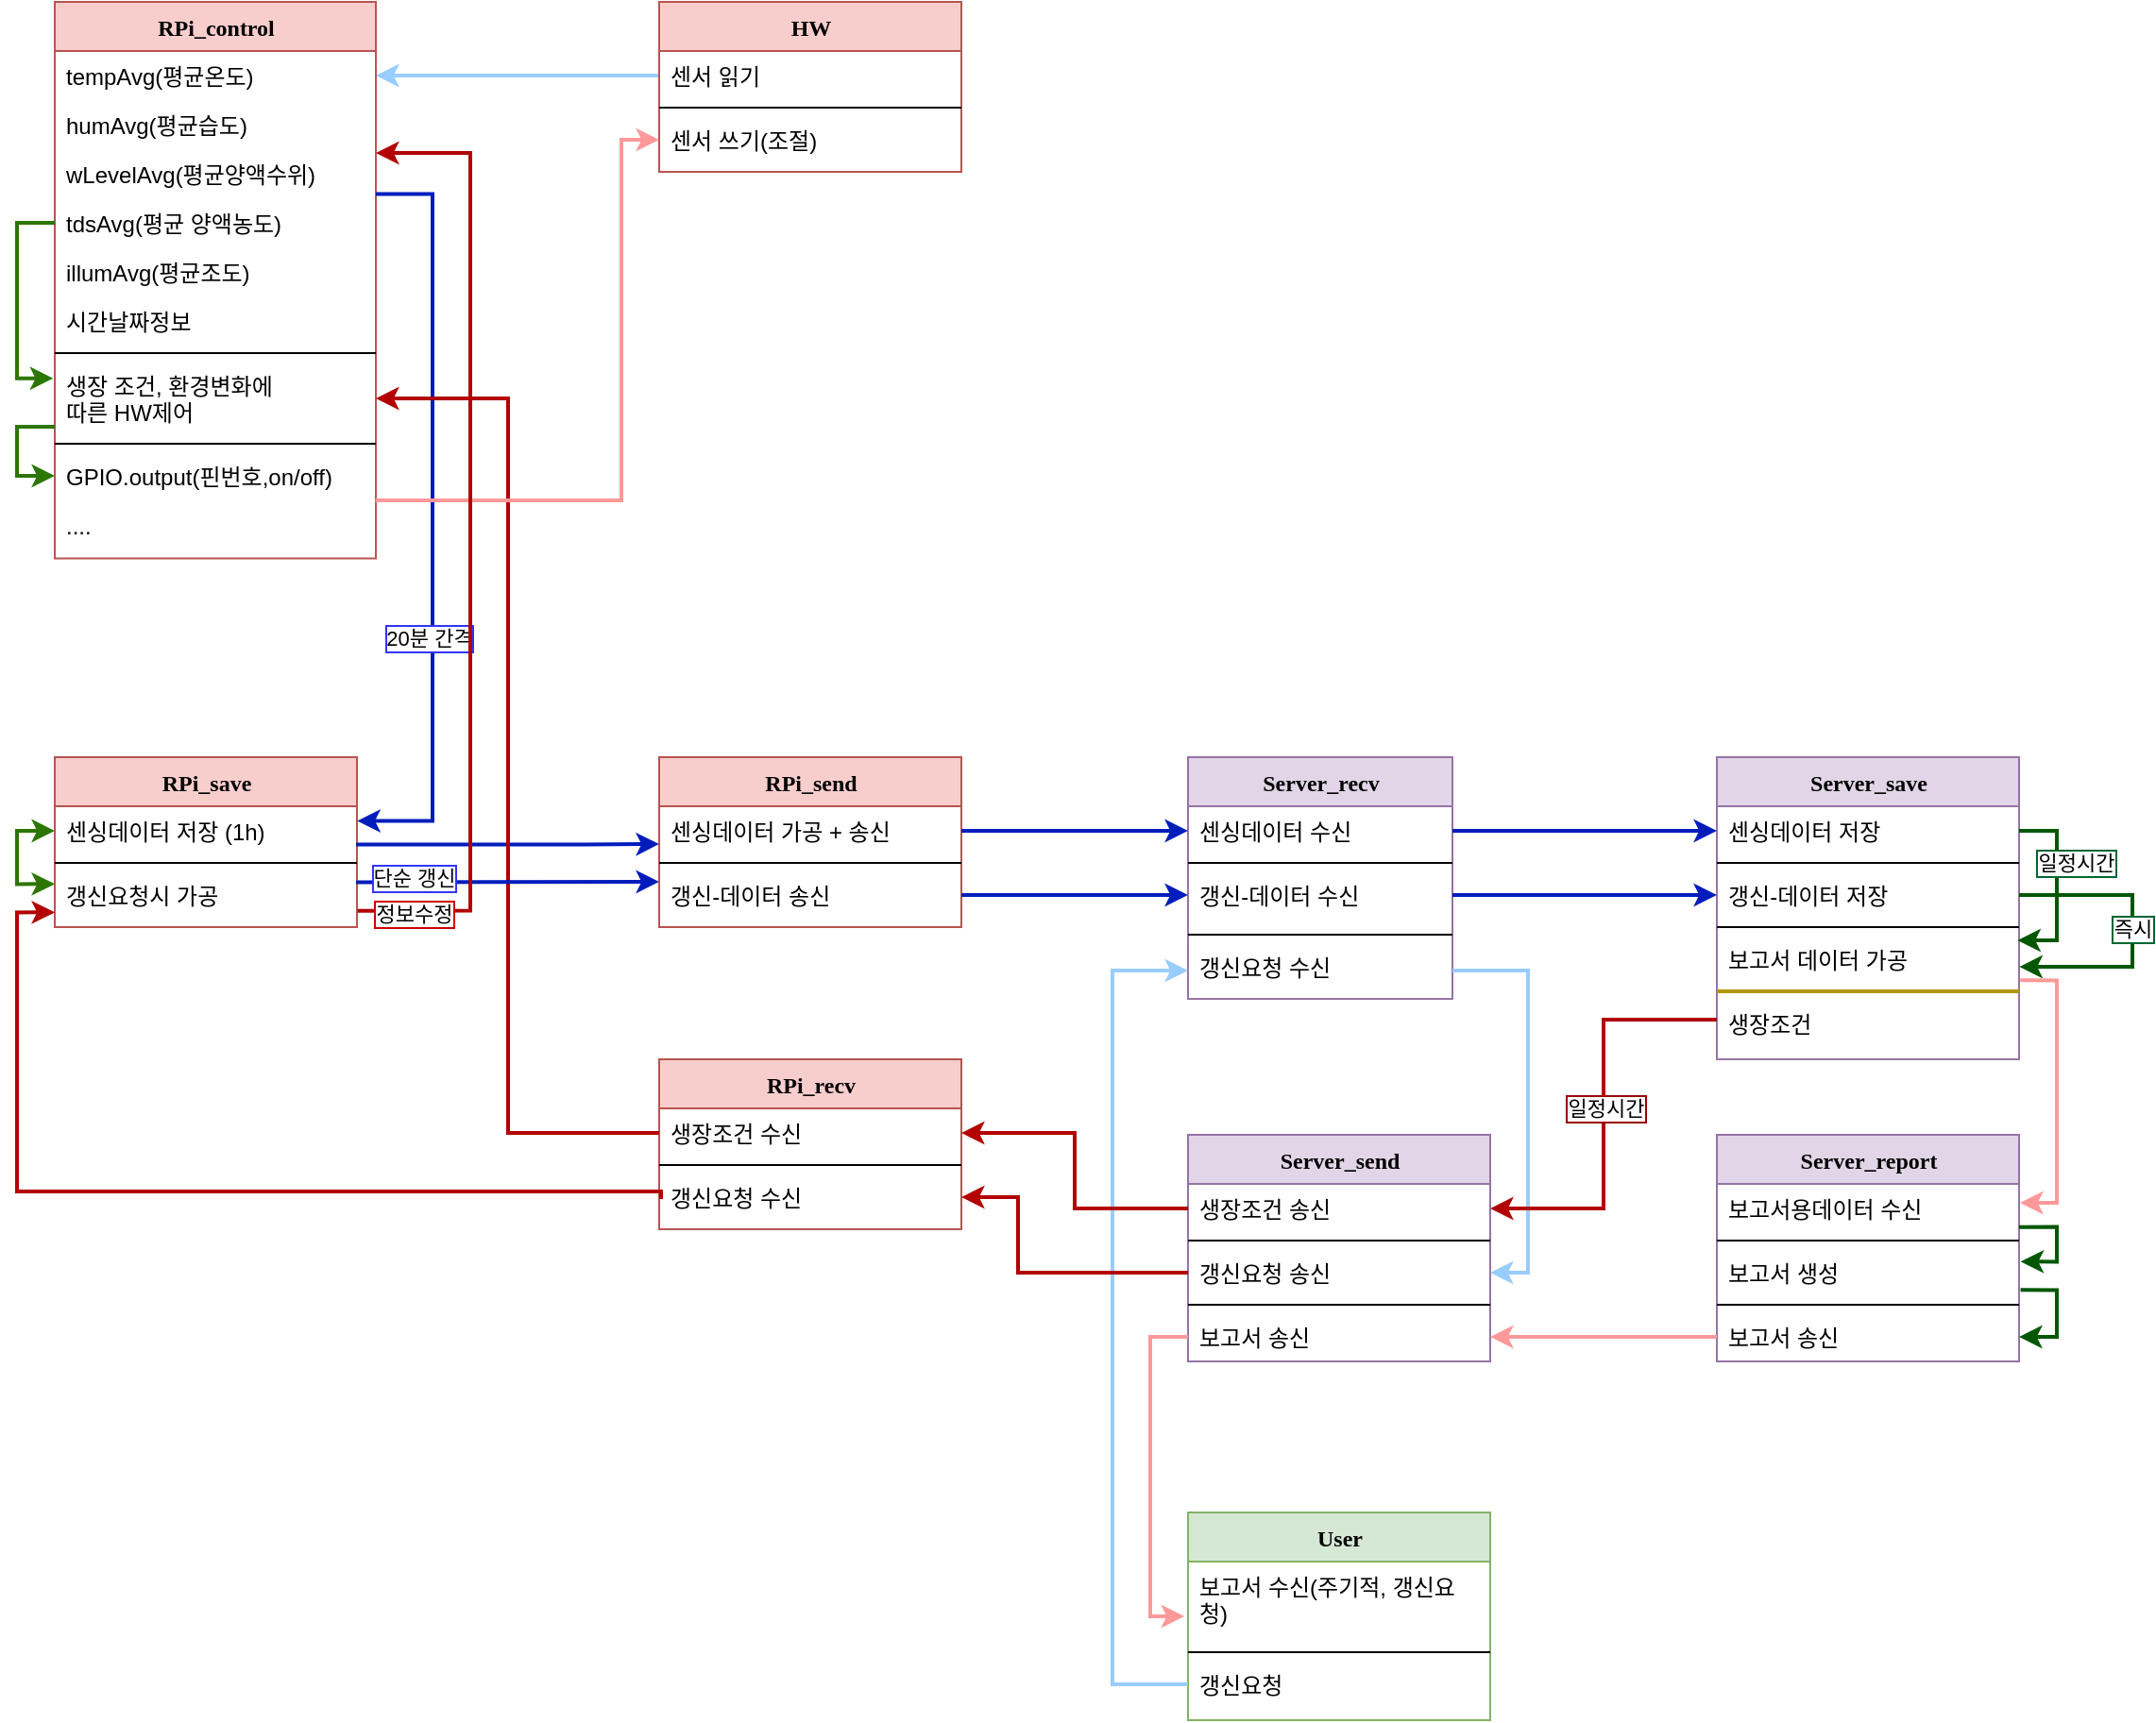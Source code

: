 <mxfile version="14.7.6" type="device"><diagram name="Page-1" id="9f46799a-70d6-7492-0946-bef42562c5a5"><mxGraphModel dx="1936" dy="2106" grid="1" gridSize="10" guides="1" tooltips="1" connect="1" arrows="1" fold="1" page="1" pageScale="1" pageWidth="1100" pageHeight="850" background="none" math="0" shadow="0"><root><mxCell id="0"/><mxCell id="1" parent="0"/><mxCell id="QKsdOYzpCwmb5lnAnML6-34" style="edgeStyle=orthogonalEdgeStyle;rounded=0;orthogonalLoop=1;jettySize=auto;html=1;entryX=1;entryY=0.5;entryDx=0;entryDy=0;startArrow=none;startFill=0;strokeWidth=2;fillColor=#1ba1e2;strokeColor=#99CCFF;" parent="1" source="QKsdOYzpCwmb5lnAnML6-31" target="78961159f06e98e8-31" edge="1"><mxGeometry relative="1" as="geometry"/></mxCell><mxCell id="78961159f06e98e8-30" value="RPi_control" style="swimlane;html=1;fontStyle=1;align=center;verticalAlign=top;childLayout=stackLayout;horizontal=1;startSize=26;horizontalStack=0;resizeParent=1;resizeLast=0;collapsible=1;marginBottom=0;swimlaneFillColor=#ffffff;rounded=0;shadow=0;comic=0;labelBackgroundColor=none;strokeWidth=1;fillColor=#f8cecc;fontFamily=Verdana;fontSize=12;strokeColor=#b85450;" parent="1" vertex="1"><mxGeometry x="40" y="-80" width="170" height="294.75" as="geometry"/></mxCell><mxCell id="78961159f06e98e8-31" value="tempAvg(평균온도)" style="text;html=1;strokeColor=none;fillColor=none;align=left;verticalAlign=top;spacingLeft=4;spacingRight=4;whiteSpace=wrap;overflow=hidden;rotatable=0;points=[[0,0.5],[1,0.5]];portConstraint=eastwest;" parent="78961159f06e98e8-30" vertex="1"><mxGeometry y="26" width="170" height="26" as="geometry"/></mxCell><mxCell id="78961159f06e98e8-32" value="humAvg(평균습도)" style="text;html=1;strokeColor=none;fillColor=none;align=left;verticalAlign=top;spacingLeft=4;spacingRight=4;whiteSpace=wrap;overflow=hidden;rotatable=0;points=[[0,0.5],[1,0.5]];portConstraint=eastwest;" parent="78961159f06e98e8-30" vertex="1"><mxGeometry y="52" width="170" height="26" as="geometry"/></mxCell><mxCell id="78961159f06e98e8-33" value="wLevelAvg(평균양액수위)" style="text;html=1;strokeColor=none;fillColor=none;align=left;verticalAlign=top;spacingLeft=4;spacingRight=4;whiteSpace=wrap;overflow=hidden;rotatable=0;points=[[0,0.5],[1,0.5]];portConstraint=eastwest;" parent="78961159f06e98e8-30" vertex="1"><mxGeometry y="78" width="170" height="26" as="geometry"/></mxCell><mxCell id="QKsdOYzpCwmb5lnAnML6-8" style="edgeStyle=orthogonalEdgeStyle;rounded=0;orthogonalLoop=1;jettySize=auto;html=1;exitX=0;exitY=0.5;exitDx=0;exitDy=0;entryX=-0.005;entryY=0.235;entryDx=0;entryDy=0;entryPerimeter=0;fillColor=#60a917;strokeColor=#2D7600;strokeWidth=2;" parent="78961159f06e98e8-30" source="78961159f06e98e8-34" target="78961159f06e98e8-39" edge="1"><mxGeometry relative="1" as="geometry"/></mxCell><mxCell id="78961159f06e98e8-34" value="tdsAvg(평균 양액농도)" style="text;html=1;strokeColor=none;fillColor=none;align=left;verticalAlign=top;spacingLeft=4;spacingRight=4;whiteSpace=wrap;overflow=hidden;rotatable=0;points=[[0,0.5],[1,0.5]];portConstraint=eastwest;" parent="78961159f06e98e8-30" vertex="1"><mxGeometry y="104" width="170" height="26" as="geometry"/></mxCell><mxCell id="78961159f06e98e8-36" value="illumAvg(평균조도)" style="text;html=1;strokeColor=none;fillColor=none;align=left;verticalAlign=top;spacingLeft=4;spacingRight=4;whiteSpace=wrap;overflow=hidden;rotatable=0;points=[[0,0.5],[1,0.5]];portConstraint=eastwest;" parent="78961159f06e98e8-30" vertex="1"><mxGeometry y="130" width="170" height="26" as="geometry"/></mxCell><mxCell id="78961159f06e98e8-37" value="시간날짜정보" style="text;html=1;strokeColor=none;fillColor=none;align=left;verticalAlign=top;spacingLeft=4;spacingRight=4;whiteSpace=wrap;overflow=hidden;rotatable=0;points=[[0,0.5],[1,0.5]];portConstraint=eastwest;" parent="78961159f06e98e8-30" vertex="1"><mxGeometry y="156" width="170" height="26" as="geometry"/></mxCell><mxCell id="78961159f06e98e8-38" value="" style="line;html=1;strokeWidth=1;fillColor=none;align=left;verticalAlign=middle;spacingTop=-1;spacingLeft=3;spacingRight=3;rotatable=0;labelPosition=right;points=[];portConstraint=eastwest;" parent="78961159f06e98e8-30" vertex="1"><mxGeometry y="182" width="170" height="8" as="geometry"/></mxCell><mxCell id="QKsdOYzpCwmb5lnAnML6-9" style="edgeStyle=orthogonalEdgeStyle;rounded=0;orthogonalLoop=1;jettySize=auto;html=1;entryX=0;entryY=0.5;entryDx=0;entryDy=0;fillColor=#60a917;strokeColor=#2D7600;strokeWidth=2;" parent="78961159f06e98e8-30" source="78961159f06e98e8-39" target="78961159f06e98e8-40" edge="1"><mxGeometry relative="1" as="geometry"><Array as="points"><mxPoint x="-20" y="225"/><mxPoint x="-20" y="251"/></Array></mxGeometry></mxCell><mxCell id="78961159f06e98e8-39" value="생장 조건, 환경변화에&lt;br&gt;따른 HW제어" style="text;html=1;strokeColor=none;fillColor=none;align=left;verticalAlign=top;spacingLeft=4;spacingRight=4;whiteSpace=wrap;overflow=hidden;rotatable=0;points=[[0,0.5],[1,0.5]];portConstraint=eastwest;" parent="78961159f06e98e8-30" vertex="1"><mxGeometry y="190" width="170" height="40" as="geometry"/></mxCell><mxCell id="v6dJetvcLmUMPWw6Mju_-35" value="" style="line;html=1;strokeWidth=1;fillColor=none;align=left;verticalAlign=middle;spacingTop=-1;spacingLeft=3;spacingRight=3;rotatable=0;labelPosition=right;points=[];portConstraint=eastwest;" parent="78961159f06e98e8-30" vertex="1"><mxGeometry y="230" width="170" height="8" as="geometry"/></mxCell><mxCell id="78961159f06e98e8-40" value="GPIO.output(핀번호,on/off)" style="text;html=1;strokeColor=none;fillColor=none;align=left;verticalAlign=top;spacingLeft=4;spacingRight=4;whiteSpace=wrap;overflow=hidden;rotatable=0;points=[[0,0.5],[1,0.5]];portConstraint=eastwest;" parent="78961159f06e98e8-30" vertex="1"><mxGeometry y="238" width="170" height="26" as="geometry"/></mxCell><mxCell id="v6dJetvcLmUMPWw6Mju_-39" value="...." style="text;html=1;strokeColor=none;fillColor=none;align=left;verticalAlign=top;spacingLeft=4;spacingRight=4;whiteSpace=wrap;overflow=hidden;rotatable=0;points=[[0,0.5],[1,0.5]];portConstraint=eastwest;" parent="78961159f06e98e8-30" vertex="1"><mxGeometry y="264" width="170" height="26" as="geometry"/></mxCell><mxCell id="78961159f06e98e8-56" value="RPi_send" style="swimlane;html=1;fontStyle=1;align=center;verticalAlign=top;childLayout=stackLayout;horizontal=1;startSize=26;horizontalStack=0;resizeParent=1;resizeLast=0;collapsible=1;marginBottom=0;swimlaneFillColor=#ffffff;rounded=0;shadow=0;comic=0;labelBackgroundColor=none;strokeWidth=1;fillColor=#f8cecc;fontFamily=Verdana;fontSize=12;strokeColor=#b85450;" parent="1" vertex="1"><mxGeometry x="360" y="320" width="160" height="90" as="geometry"/></mxCell><mxCell id="78961159f06e98e8-57" value="센싱데이터 가공 + 송신" style="text;html=1;strokeColor=none;fillColor=none;align=left;verticalAlign=top;spacingLeft=4;spacingRight=4;whiteSpace=wrap;overflow=hidden;rotatable=0;points=[[0,0.5],[1,0.5]];portConstraint=eastwest;" parent="78961159f06e98e8-56" vertex="1"><mxGeometry y="26" width="160" height="26" as="geometry"/></mxCell><mxCell id="78961159f06e98e8-64" value="" style="line;html=1;strokeWidth=1;fillColor=none;align=left;verticalAlign=middle;spacingTop=-1;spacingLeft=3;spacingRight=3;rotatable=0;labelPosition=right;points=[];portConstraint=eastwest;" parent="78961159f06e98e8-56" vertex="1"><mxGeometry y="52" width="160" height="8" as="geometry"/></mxCell><mxCell id="78961159f06e98e8-65" value="갱신-데이터 송신" style="text;html=1;strokeColor=none;fillColor=none;align=left;verticalAlign=top;spacingLeft=4;spacingRight=4;whiteSpace=wrap;overflow=hidden;rotatable=0;points=[[0,0.5],[1,0.5]];portConstraint=eastwest;" parent="78961159f06e98e8-56" vertex="1"><mxGeometry y="60" width="160" height="26" as="geometry"/></mxCell><mxCell id="78961159f06e98e8-69" value="RPi_recv" style="swimlane;html=1;fontStyle=1;align=center;verticalAlign=top;childLayout=stackLayout;horizontal=1;startSize=26;horizontalStack=0;resizeParent=1;resizeLast=0;collapsible=1;marginBottom=0;swimlaneFillColor=#ffffff;rounded=0;shadow=0;comic=0;labelBackgroundColor=none;strokeWidth=1;fillColor=#f8cecc;fontFamily=Verdana;fontSize=12;strokeColor=#b85450;" parent="1" vertex="1"><mxGeometry x="360" y="480" width="160" height="90" as="geometry"/></mxCell><mxCell id="78961159f06e98e8-70" value="생장조건 수신" style="text;html=1;strokeColor=none;fillColor=none;align=left;verticalAlign=top;spacingLeft=4;spacingRight=4;whiteSpace=wrap;overflow=hidden;rotatable=0;points=[[0,0.5],[1,0.5]];portConstraint=eastwest;" parent="78961159f06e98e8-69" vertex="1"><mxGeometry y="26" width="160" height="26" as="geometry"/></mxCell><mxCell id="78961159f06e98e8-77" value="" style="line;html=1;strokeWidth=1;fillColor=none;align=left;verticalAlign=middle;spacingTop=-1;spacingLeft=3;spacingRight=3;rotatable=0;labelPosition=right;points=[];portConstraint=eastwest;" parent="78961159f06e98e8-69" vertex="1"><mxGeometry y="52" width="160" height="8" as="geometry"/></mxCell><mxCell id="78961159f06e98e8-78" value="갱신요청 수신" style="text;html=1;strokeColor=none;fillColor=none;align=left;verticalAlign=top;spacingLeft=4;spacingRight=4;whiteSpace=wrap;overflow=hidden;rotatable=0;points=[[0,0.5],[1,0.5]];portConstraint=eastwest;" parent="78961159f06e98e8-69" vertex="1"><mxGeometry y="60" width="160" height="26" as="geometry"/></mxCell><mxCell id="78961159f06e98e8-82" value="RPi_save" style="swimlane;html=1;fontStyle=1;align=center;verticalAlign=top;childLayout=stackLayout;horizontal=1;startSize=26;horizontalStack=0;resizeParent=1;resizeLast=0;collapsible=1;marginBottom=0;swimlaneFillColor=#ffffff;rounded=0;shadow=0;comic=0;labelBackgroundColor=none;strokeWidth=1;fillColor=#f8cecc;fontFamily=Verdana;fontSize=12;strokeColor=#b85450;" parent="1" vertex="1"><mxGeometry x="40" y="320" width="160" height="90" as="geometry"/></mxCell><mxCell id="78961159f06e98e8-83" value="센싱데이터 저장 (1h)" style="text;html=1;strokeColor=none;fillColor=none;align=left;verticalAlign=top;spacingLeft=4;spacingRight=4;whiteSpace=wrap;overflow=hidden;rotatable=0;points=[[0,0.5],[1,0.5]];portConstraint=eastwest;" parent="78961159f06e98e8-82" vertex="1"><mxGeometry y="26" width="160" height="26" as="geometry"/></mxCell><mxCell id="78961159f06e98e8-90" value="" style="line;html=1;strokeWidth=1;fillColor=none;align=left;verticalAlign=middle;spacingTop=-1;spacingLeft=3;spacingRight=3;rotatable=0;labelPosition=right;points=[];portConstraint=eastwest;" parent="78961159f06e98e8-82" vertex="1"><mxGeometry y="52" width="160" height="8" as="geometry"/></mxCell><mxCell id="QKsdOYzpCwmb5lnAnML6-10" style="edgeStyle=orthogonalEdgeStyle;rounded=0;orthogonalLoop=1;jettySize=auto;html=1;entryX=0;entryY=0.5;entryDx=0;entryDy=0;strokeWidth=2;startArrow=classic;startFill=1;fillColor=#60a917;strokeColor=#2D7600;exitX=0;exitY=0.276;exitDx=0;exitDy=0;exitPerimeter=0;" parent="78961159f06e98e8-82" source="78961159f06e98e8-91" target="78961159f06e98e8-83" edge="1"><mxGeometry relative="1" as="geometry"><Array as="points"><mxPoint x="-20" y="67"/><mxPoint x="-20" y="39"/></Array></mxGeometry></mxCell><mxCell id="78961159f06e98e8-91" value="갱신요청시 가공" style="text;html=1;strokeColor=none;fillColor=none;align=left;verticalAlign=top;spacingLeft=4;spacingRight=4;whiteSpace=wrap;overflow=hidden;rotatable=0;points=[[0,0.5],[1,0.5]];portConstraint=eastwest;" parent="78961159f06e98e8-82" vertex="1"><mxGeometry y="60" width="160" height="26" as="geometry"/></mxCell><mxCell id="78961159f06e98e8-95" value="Server_send" style="swimlane;html=1;fontStyle=1;align=center;verticalAlign=top;childLayout=stackLayout;horizontal=1;startSize=26;horizontalStack=0;resizeParent=1;resizeLast=0;collapsible=1;marginBottom=0;swimlaneFillColor=#ffffff;rounded=0;shadow=0;comic=0;labelBackgroundColor=none;strokeWidth=1;fillColor=#e1d5e7;fontFamily=Verdana;fontSize=12;strokeColor=#9673a6;" parent="1" vertex="1"><mxGeometry x="640" y="520" width="160" height="120" as="geometry"/></mxCell><mxCell id="78961159f06e98e8-96" value="생장조건 송신" style="text;html=1;strokeColor=none;fillColor=none;align=left;verticalAlign=top;spacingLeft=4;spacingRight=4;whiteSpace=wrap;overflow=hidden;rotatable=0;points=[[0,0.5],[1,0.5]];portConstraint=eastwest;" parent="78961159f06e98e8-95" vertex="1"><mxGeometry y="26" width="160" height="26" as="geometry"/></mxCell><mxCell id="78961159f06e98e8-103" value="" style="line;html=1;strokeWidth=1;fillColor=none;align=left;verticalAlign=middle;spacingTop=-1;spacingLeft=3;spacingRight=3;rotatable=0;labelPosition=right;points=[];portConstraint=eastwest;" parent="78961159f06e98e8-95" vertex="1"><mxGeometry y="52" width="160" height="8" as="geometry"/></mxCell><mxCell id="78961159f06e98e8-97" value="갱신요청 송신" style="text;html=1;strokeColor=none;fillColor=none;align=left;verticalAlign=top;spacingLeft=4;spacingRight=4;whiteSpace=wrap;overflow=hidden;rotatable=0;points=[[0,0.5],[1,0.5]];portConstraint=eastwest;" parent="78961159f06e98e8-95" vertex="1"><mxGeometry y="60" width="160" height="26" as="geometry"/></mxCell><mxCell id="v6dJetvcLmUMPWw6Mju_-44" value="" style="line;html=1;strokeWidth=1;fillColor=none;align=left;verticalAlign=middle;spacingTop=-1;spacingLeft=3;spacingRight=3;rotatable=0;labelPosition=right;points=[];portConstraint=eastwest;" parent="78961159f06e98e8-95" vertex="1"><mxGeometry y="86" width="160" height="8" as="geometry"/></mxCell><mxCell id="78961159f06e98e8-98" value="보고서 송신" style="text;html=1;strokeColor=none;fillColor=none;align=left;verticalAlign=top;spacingLeft=4;spacingRight=4;whiteSpace=wrap;overflow=hidden;rotatable=0;points=[[0,0.5],[1,0.5]];portConstraint=eastwest;" parent="78961159f06e98e8-95" vertex="1"><mxGeometry y="94" width="160" height="26" as="geometry"/></mxCell><mxCell id="78961159f06e98e8-108" value="Server_recv" style="swimlane;html=1;fontStyle=1;align=center;verticalAlign=top;childLayout=stackLayout;horizontal=1;startSize=26;horizontalStack=0;resizeParent=1;resizeLast=0;collapsible=1;marginBottom=0;swimlaneFillColor=#ffffff;rounded=0;shadow=0;comic=0;labelBackgroundColor=none;strokeWidth=1;fillColor=#e1d5e7;fontFamily=Verdana;fontSize=12;strokeColor=#9673a6;" parent="1" vertex="1"><mxGeometry x="640" y="320" width="140" height="128" as="geometry"/></mxCell><mxCell id="78961159f06e98e8-109" value="센싱데이터 수신" style="text;html=1;strokeColor=none;fillColor=none;align=left;verticalAlign=top;spacingLeft=4;spacingRight=4;whiteSpace=wrap;overflow=hidden;rotatable=0;points=[[0,0.5],[1,0.5]];portConstraint=eastwest;" parent="78961159f06e98e8-108" vertex="1"><mxGeometry y="26" width="140" height="26" as="geometry"/></mxCell><mxCell id="78961159f06e98e8-116" value="" style="line;html=1;strokeWidth=1;fillColor=none;align=left;verticalAlign=middle;spacingTop=-1;spacingLeft=3;spacingRight=3;rotatable=0;labelPosition=right;points=[];portConstraint=eastwest;" parent="78961159f06e98e8-108" vertex="1"><mxGeometry y="52" width="140" height="8" as="geometry"/></mxCell><mxCell id="78961159f06e98e8-110" value="갱신-데이터 수신" style="text;html=1;strokeColor=none;fillColor=none;align=left;verticalAlign=top;spacingLeft=4;spacingRight=4;whiteSpace=wrap;overflow=hidden;rotatable=0;points=[[0,0.5],[1,0.5]];portConstraint=eastwest;" parent="78961159f06e98e8-108" vertex="1"><mxGeometry y="60" width="140" height="30" as="geometry"/></mxCell><mxCell id="QKsdOYzpCwmb5lnAnML6-15" value="" style="line;html=1;strokeWidth=1;fillColor=none;align=left;verticalAlign=middle;spacingTop=-1;spacingLeft=3;spacingRight=3;rotatable=0;labelPosition=right;points=[];portConstraint=eastwest;" parent="78961159f06e98e8-108" vertex="1"><mxGeometry y="90" width="140" height="8" as="geometry"/></mxCell><mxCell id="QKsdOYzpCwmb5lnAnML6-14" value="갱신요청 수신" style="text;html=1;strokeColor=none;fillColor=none;align=left;verticalAlign=top;spacingLeft=4;spacingRight=4;whiteSpace=wrap;overflow=hidden;rotatable=0;points=[[0,0.5],[1,0.5]];portConstraint=eastwest;" parent="78961159f06e98e8-108" vertex="1"><mxGeometry y="98" width="140" height="30" as="geometry"/></mxCell><mxCell id="v6dJetvcLmUMPWw6Mju_-1" value="Server_save" style="swimlane;html=1;fontStyle=1;align=center;verticalAlign=top;childLayout=stackLayout;horizontal=1;startSize=26;horizontalStack=0;resizeParent=1;resizeLast=0;collapsible=1;marginBottom=0;swimlaneFillColor=#ffffff;rounded=0;shadow=0;comic=0;labelBackgroundColor=none;strokeWidth=1;fillColor=#e1d5e7;fontFamily=Verdana;fontSize=12;strokeColor=#9673a6;" parent="1" vertex="1"><mxGeometry x="920" y="320" width="160" height="160" as="geometry"/></mxCell><mxCell id="v6dJetvcLmUMPWw6Mju_-2" value="센싱데이터 저장" style="text;html=1;strokeColor=none;fillColor=none;align=left;verticalAlign=top;spacingLeft=4;spacingRight=4;whiteSpace=wrap;overflow=hidden;rotatable=0;points=[[0,0.5],[1,0.5]];portConstraint=eastwest;" parent="v6dJetvcLmUMPWw6Mju_-1" vertex="1"><mxGeometry y="26" width="160" height="26" as="geometry"/></mxCell><mxCell id="v6dJetvcLmUMPWw6Mju_-4" value="" style="line;html=1;strokeWidth=1;fillColor=none;align=left;verticalAlign=middle;spacingTop=-1;spacingLeft=3;spacingRight=3;rotatable=0;labelPosition=right;points=[];portConstraint=eastwest;" parent="v6dJetvcLmUMPWw6Mju_-1" vertex="1"><mxGeometry y="52" width="160" height="8" as="geometry"/></mxCell><mxCell id="QKsdOYzpCwmb5lnAnML6-28" style="edgeStyle=orthogonalEdgeStyle;rounded=0;orthogonalLoop=1;jettySize=auto;html=1;entryX=1.001;entryY=0.646;entryDx=0;entryDy=0;startArrow=none;startFill=0;strokeWidth=2;exitX=1;exitY=0.5;exitDx=0;exitDy=0;fillColor=#008a00;strokeColor=#005700;entryPerimeter=0;" parent="v6dJetvcLmUMPWw6Mju_-1" source="v6dJetvcLmUMPWw6Mju_-5" target="v6dJetvcLmUMPWw6Mju_-6" edge="1"><mxGeometry relative="1" as="geometry"><Array as="points"><mxPoint x="220" y="73"/><mxPoint x="220" y="111"/><mxPoint x="160" y="111"/></Array></mxGeometry></mxCell><mxCell id="QKsdOYzpCwmb5lnAnML6-29" value="즉시" style="edgeLabel;html=1;align=center;verticalAlign=middle;resizable=0;points=[];labelBorderColor=#006633;" parent="QKsdOYzpCwmb5lnAnML6-28" vertex="1" connectable="0"><mxGeometry x="-0.085" relative="1" as="geometry"><mxPoint y="5" as="offset"/></mxGeometry></mxCell><mxCell id="v6dJetvcLmUMPWw6Mju_-5" value="갱신-데이터 저장" style="text;html=1;strokeColor=none;fillColor=none;align=left;verticalAlign=top;spacingLeft=4;spacingRight=4;whiteSpace=wrap;overflow=hidden;rotatable=0;points=[[0,0.5],[1,0.5]];portConstraint=eastwest;" parent="v6dJetvcLmUMPWw6Mju_-1" vertex="1"><mxGeometry y="60" width="160" height="26" as="geometry"/></mxCell><mxCell id="QKsdOYzpCwmb5lnAnML6-26" value="" style="line;html=1;strokeWidth=1;fillColor=none;align=left;verticalAlign=middle;spacingTop=-1;spacingLeft=3;spacingRight=3;rotatable=0;labelPosition=right;points=[];portConstraint=eastwest;" parent="v6dJetvcLmUMPWw6Mju_-1" vertex="1"><mxGeometry y="86" width="160" height="8" as="geometry"/></mxCell><mxCell id="v6dJetvcLmUMPWw6Mju_-6" value="보고서 데이터 가공" style="text;html=1;strokeColor=none;fillColor=none;align=left;verticalAlign=top;spacingLeft=4;spacingRight=4;whiteSpace=wrap;overflow=hidden;rotatable=0;points=[[0,0.5],[1,0.5]];portConstraint=eastwest;" parent="v6dJetvcLmUMPWw6Mju_-1" vertex="1"><mxGeometry y="94" width="160" height="26" as="geometry"/></mxCell><mxCell id="v6dJetvcLmUMPWw6Mju_-59" style="edgeStyle=orthogonalEdgeStyle;rounded=0;orthogonalLoop=1;jettySize=auto;html=1;exitX=1;exitY=0.5;exitDx=0;exitDy=0;strokeWidth=2;fillColor=#008a00;strokeColor=#005700;entryX=0.995;entryY=0.106;entryDx=0;entryDy=0;entryPerimeter=0;" parent="v6dJetvcLmUMPWw6Mju_-1" source="v6dJetvcLmUMPWw6Mju_-2" target="v6dJetvcLmUMPWw6Mju_-6" edge="1"><mxGeometry relative="1" as="geometry"><mxPoint x="160" y="81.0" as="targetPoint"/><Array as="points"><mxPoint x="180" y="39"/><mxPoint x="180" y="97"/><mxPoint x="159" y="97"/></Array></mxGeometry></mxCell><mxCell id="QKsdOYzpCwmb5lnAnML6-27" value="일정시간" style="edgeLabel;html=1;align=center;verticalAlign=middle;resizable=0;points=[];labelBorderColor=#006633;" parent="v6dJetvcLmUMPWw6Mju_-59" vertex="1" connectable="0"><mxGeometry x="-0.218" y="2" relative="1" as="geometry"><mxPoint x="8" y="-2" as="offset"/></mxGeometry></mxCell><mxCell id="QKsdOYzpCwmb5lnAnML6-5" value="" style="line;html=1;strokeWidth=2;align=left;verticalAlign=middle;spacingTop=-1;spacingLeft=3;spacingRight=3;rotatable=0;labelPosition=right;points=[];portConstraint=eastwest;fillColor=#e3c800;strokeColor=#B09500;fontColor=#000000;" parent="v6dJetvcLmUMPWw6Mju_-1" vertex="1"><mxGeometry y="120" width="160" height="8" as="geometry"/></mxCell><mxCell id="QKsdOYzpCwmb5lnAnML6-6" value="생장조건" style="text;html=1;strokeColor=none;fillColor=none;align=left;verticalAlign=top;spacingLeft=4;spacingRight=4;whiteSpace=wrap;overflow=hidden;rotatable=0;points=[[0,0.5],[1,0.5]];portConstraint=eastwest;" parent="v6dJetvcLmUMPWw6Mju_-1" vertex="1"><mxGeometry y="128" width="160" height="22" as="geometry"/></mxCell><mxCell id="v6dJetvcLmUMPWw6Mju_-7" value="Server_report" style="swimlane;html=1;fontStyle=1;align=center;verticalAlign=top;childLayout=stackLayout;horizontal=1;startSize=26;horizontalStack=0;resizeParent=1;resizeLast=0;collapsible=1;marginBottom=0;swimlaneFillColor=#ffffff;rounded=0;shadow=0;comic=0;labelBackgroundColor=none;strokeWidth=1;fillColor=#e1d5e7;fontFamily=Verdana;fontSize=12;strokeColor=#9673a6;" parent="1" vertex="1"><mxGeometry x="920" y="520" width="160" height="120" as="geometry"/></mxCell><mxCell id="QKsdOYzpCwmb5lnAnML6-11" style="edgeStyle=orthogonalEdgeStyle;rounded=0;orthogonalLoop=1;jettySize=auto;html=1;entryX=1.005;entryY=0.276;entryDx=0;entryDy=0;startArrow=none;startFill=0;strokeWidth=2;exitX=1;exitY=0.878;exitDx=0;exitDy=0;exitPerimeter=0;entryPerimeter=0;fillColor=#008a00;strokeColor=#005700;" parent="v6dJetvcLmUMPWw6Mju_-7" source="v6dJetvcLmUMPWw6Mju_-8" target="v6dJetvcLmUMPWw6Mju_-11" edge="1"><mxGeometry relative="1" as="geometry"><Array as="points"><mxPoint x="180" y="49"/><mxPoint x="180" y="67"/></Array></mxGeometry></mxCell><mxCell id="v6dJetvcLmUMPWw6Mju_-8" value="보고서용데이터 수신" style="text;html=1;strokeColor=none;fillColor=none;align=left;verticalAlign=top;spacingLeft=4;spacingRight=4;whiteSpace=wrap;overflow=hidden;rotatable=0;points=[[0,0.5],[1,0.5]];portConstraint=eastwest;" parent="v6dJetvcLmUMPWw6Mju_-7" vertex="1"><mxGeometry y="26" width="160" height="26" as="geometry"/></mxCell><mxCell id="v6dJetvcLmUMPWw6Mju_-10" value="" style="line;html=1;strokeWidth=1;fillColor=none;align=left;verticalAlign=middle;spacingTop=-1;spacingLeft=3;spacingRight=3;rotatable=0;labelPosition=right;points=[];portConstraint=eastwest;" parent="v6dJetvcLmUMPWw6Mju_-7" vertex="1"><mxGeometry y="52" width="160" height="8" as="geometry"/></mxCell><mxCell id="QKsdOYzpCwmb5lnAnML6-13" style="edgeStyle=orthogonalEdgeStyle;rounded=0;orthogonalLoop=1;jettySize=auto;html=1;entryX=1;entryY=0.5;entryDx=0;entryDy=0;startArrow=none;startFill=0;strokeWidth=2;exitX=1.005;exitY=0.853;exitDx=0;exitDy=0;exitPerimeter=0;fillColor=#008a00;strokeColor=#005700;" parent="v6dJetvcLmUMPWw6Mju_-7" source="v6dJetvcLmUMPWw6Mju_-11" target="v6dJetvcLmUMPWw6Mju_-12" edge="1"><mxGeometry relative="1" as="geometry"><Array as="points"><mxPoint x="180" y="82"/><mxPoint x="180" y="107"/></Array></mxGeometry></mxCell><mxCell id="v6dJetvcLmUMPWw6Mju_-11" value="보고서 생성" style="text;html=1;strokeColor=none;fillColor=none;align=left;verticalAlign=top;spacingLeft=4;spacingRight=4;whiteSpace=wrap;overflow=hidden;rotatable=0;points=[[0,0.5],[1,0.5]];portConstraint=eastwest;" parent="v6dJetvcLmUMPWw6Mju_-7" vertex="1"><mxGeometry y="60" width="160" height="26" as="geometry"/></mxCell><mxCell id="v6dJetvcLmUMPWw6Mju_-47" value="" style="line;html=1;strokeWidth=1;fillColor=none;align=left;verticalAlign=middle;spacingTop=-1;spacingLeft=3;spacingRight=3;rotatable=0;labelPosition=right;points=[];portConstraint=eastwest;" parent="v6dJetvcLmUMPWw6Mju_-7" vertex="1"><mxGeometry y="86" width="160" height="8" as="geometry"/></mxCell><mxCell id="v6dJetvcLmUMPWw6Mju_-12" value="보고서 송신" style="text;html=1;strokeColor=none;fillColor=none;align=left;verticalAlign=top;spacingLeft=4;spacingRight=4;whiteSpace=wrap;overflow=hidden;rotatable=0;points=[[0,0.5],[1,0.5]];portConstraint=eastwest;" parent="v6dJetvcLmUMPWw6Mju_-7" vertex="1"><mxGeometry y="94" width="160" height="26" as="geometry"/></mxCell><mxCell id="v6dJetvcLmUMPWw6Mju_-15" value="User" style="swimlane;html=1;fontStyle=1;align=center;verticalAlign=top;childLayout=stackLayout;horizontal=1;startSize=26;horizontalStack=0;resizeParent=1;resizeLast=0;collapsible=1;marginBottom=0;swimlaneFillColor=#ffffff;rounded=0;shadow=0;comic=0;labelBackgroundColor=none;strokeWidth=1;fillColor=#d5e8d4;fontFamily=Verdana;fontSize=12;strokeColor=#82b366;" parent="1" vertex="1"><mxGeometry x="640" y="720" width="160" height="110" as="geometry"/></mxCell><mxCell id="v6dJetvcLmUMPWw6Mju_-16" value="보고서 수신(주기적, 갱신요청)" style="text;html=1;strokeColor=none;fillColor=none;align=left;verticalAlign=top;spacingLeft=4;spacingRight=4;whiteSpace=wrap;overflow=hidden;rotatable=0;points=[[0,0.5],[1,0.5]];portConstraint=eastwest;" parent="v6dJetvcLmUMPWw6Mju_-15" vertex="1"><mxGeometry y="26" width="160" height="44" as="geometry"/></mxCell><mxCell id="v6dJetvcLmUMPWw6Mju_-20" value="" style="line;html=1;strokeWidth=1;fillColor=none;align=left;verticalAlign=middle;spacingTop=-1;spacingLeft=3;spacingRight=3;rotatable=0;labelPosition=right;points=[];portConstraint=eastwest;" parent="v6dJetvcLmUMPWw6Mju_-15" vertex="1"><mxGeometry y="70" width="160" height="8" as="geometry"/></mxCell><mxCell id="v6dJetvcLmUMPWw6Mju_-21" value="갱신요청" style="text;html=1;strokeColor=none;fillColor=none;align=left;verticalAlign=top;spacingLeft=4;spacingRight=4;whiteSpace=wrap;overflow=hidden;rotatable=0;points=[[0,0.5],[1,0.5]];portConstraint=eastwest;" parent="v6dJetvcLmUMPWw6Mju_-15" vertex="1"><mxGeometry y="78" width="160" height="26" as="geometry"/></mxCell><mxCell id="v6dJetvcLmUMPWw6Mju_-48" style="edgeStyle=orthogonalEdgeStyle;rounded=0;orthogonalLoop=1;jettySize=auto;html=1;exitX=0.997;exitY=0.78;exitDx=0;exitDy=0;exitPerimeter=0;fillColor=#0050ef;strokeColor=#001DBC;strokeWidth=2;" parent="1" source="78961159f06e98e8-83" edge="1"><mxGeometry relative="1" as="geometry"><mxPoint x="360" y="366" as="targetPoint"/><Array as="points"><mxPoint x="320" y="366"/><mxPoint x="360" y="366"/></Array></mxGeometry></mxCell><mxCell id="v6dJetvcLmUMPWw6Mju_-49" style="edgeStyle=orthogonalEdgeStyle;rounded=0;orthogonalLoop=1;jettySize=auto;html=1;exitX=1;exitY=0.913;exitDx=0;exitDy=0;entryX=1.001;entryY=0.297;entryDx=0;entryDy=0;exitPerimeter=0;fillColor=#0050ef;strokeColor=#001DBC;strokeWidth=2;entryPerimeter=0;" parent="1" source="78961159f06e98e8-33" target="78961159f06e98e8-83" edge="1"><mxGeometry relative="1" as="geometry"><Array as="points"><mxPoint x="240" y="22"/><mxPoint x="240" y="354"/></Array></mxGeometry></mxCell><mxCell id="QKsdOYzpCwmb5lnAnML6-42" value="20분 간격" style="edgeLabel;html=1;align=center;verticalAlign=middle;resizable=0;points=[];labelBorderColor=#3333FF;" parent="v6dJetvcLmUMPWw6Mju_-49" vertex="1" connectable="0"><mxGeometry x="0.107" y="-2" relative="1" as="geometry"><mxPoint y="43" as="offset"/></mxGeometry></mxCell><mxCell id="v6dJetvcLmUMPWw6Mju_-51" style="edgeStyle=orthogonalEdgeStyle;rounded=0;orthogonalLoop=1;jettySize=auto;html=1;exitX=0;exitY=0.5;exitDx=0;exitDy=0;entryX=1;entryY=0.5;entryDx=0;entryDy=0;fillColor=#e51400;strokeColor=#B20000;strokeWidth=2;" parent="1" source="78961159f06e98e8-70" target="78961159f06e98e8-39" edge="1"><mxGeometry relative="1" as="geometry"><Array as="points"><mxPoint x="280" y="519"/><mxPoint x="280" y="130"/></Array><mxPoint x="210" y="135" as="targetPoint"/></mxGeometry></mxCell><mxCell id="v6dJetvcLmUMPWw6Mju_-52" style="edgeStyle=orthogonalEdgeStyle;rounded=0;orthogonalLoop=1;jettySize=auto;html=1;exitX=0;exitY=0.5;exitDx=0;exitDy=0;entryX=0;entryY=0.853;entryDx=0;entryDy=0;entryPerimeter=0;fillColor=#e51400;strokeColor=#B20000;strokeWidth=2;" parent="1" source="78961159f06e98e8-78" target="78961159f06e98e8-91" edge="1"><mxGeometry relative="1" as="geometry"><Array as="points"><mxPoint x="361" y="553"/><mxPoint x="361" y="550"/><mxPoint x="20" y="550"/><mxPoint x="20" y="402"/></Array><mxPoint x="360.96" y="568.002" as="sourcePoint"/></mxGeometry></mxCell><mxCell id="v6dJetvcLmUMPWw6Mju_-53" style="edgeStyle=orthogonalEdgeStyle;rounded=0;orthogonalLoop=1;jettySize=auto;html=1;exitX=0.997;exitY=0.242;exitDx=0;exitDy=0;fillColor=#0050ef;strokeColor=#001DBC;strokeWidth=2;exitPerimeter=0;" parent="1" source="78961159f06e98e8-91" edge="1"><mxGeometry relative="1" as="geometry"><mxPoint x="360" y="386" as="targetPoint"/><Array as="points"><mxPoint x="360" y="386"/></Array></mxGeometry></mxCell><mxCell id="QKsdOYzpCwmb5lnAnML6-45" value="단순 갱신" style="edgeLabel;html=1;align=center;verticalAlign=middle;resizable=0;points=[];labelBorderColor=#3333FF;" parent="v6dJetvcLmUMPWw6Mju_-53" vertex="1" connectable="0"><mxGeometry x="-0.636" y="-1" relative="1" as="geometry"><mxPoint x="1" y="-3" as="offset"/></mxGeometry></mxCell><mxCell id="v6dJetvcLmUMPWw6Mju_-54" style="edgeStyle=orthogonalEdgeStyle;rounded=0;orthogonalLoop=1;jettySize=auto;html=1;exitX=1;exitY=0.5;exitDx=0;exitDy=0;fillColor=#0050ef;strokeColor=#001DBC;strokeWidth=2;" parent="1" source="78961159f06e98e8-65" edge="1"><mxGeometry relative="1" as="geometry"><Array as="points"><mxPoint x="640" y="393"/></Array><mxPoint x="640" y="393" as="targetPoint"/></mxGeometry></mxCell><mxCell id="v6dJetvcLmUMPWw6Mju_-55" style="edgeStyle=orthogonalEdgeStyle;rounded=0;orthogonalLoop=1;jettySize=auto;html=1;exitX=1;exitY=0.5;exitDx=0;exitDy=0;entryX=0;entryY=0.5;entryDx=0;entryDy=0;fillColor=#0050ef;strokeColor=#001DBC;strokeWidth=2;" parent="1" source="78961159f06e98e8-57" target="78961159f06e98e8-109" edge="1"><mxGeometry relative="1" as="geometry"/></mxCell><mxCell id="v6dJetvcLmUMPWw6Mju_-56" style="edgeStyle=orthogonalEdgeStyle;rounded=0;orthogonalLoop=1;jettySize=auto;html=1;exitX=0;exitY=0.5;exitDx=0;exitDy=0;fillColor=#b1ddf0;strokeColor=#99CCFF;strokeWidth=2;entryX=0;entryY=0.5;entryDx=0;entryDy=0;jumpStyle=none;" parent="1" source="v6dJetvcLmUMPWw6Mju_-21" target="QKsdOYzpCwmb5lnAnML6-14" edge="1"><mxGeometry relative="1" as="geometry"><Array as="points"><mxPoint x="600" y="811"/><mxPoint x="600" y="433"/></Array><mxPoint x="640" y="410" as="targetPoint"/></mxGeometry></mxCell><mxCell id="v6dJetvcLmUMPWw6Mju_-57" style="edgeStyle=orthogonalEdgeStyle;rounded=0;orthogonalLoop=1;jettySize=auto;html=1;exitX=1;exitY=0.5;exitDx=0;exitDy=0;entryX=1;entryY=0.5;entryDx=0;entryDy=0;fillColor=#e51400;strokeColor=#99CCFF;strokeWidth=2;" parent="1" source="QKsdOYzpCwmb5lnAnML6-14" target="78961159f06e98e8-97" edge="1"><mxGeometry relative="1" as="geometry"><Array as="points"><mxPoint x="820" y="433"/><mxPoint x="820" y="593"/></Array></mxGeometry></mxCell><mxCell id="v6dJetvcLmUMPWw6Mju_-58" style="edgeStyle=orthogonalEdgeStyle;rounded=0;orthogonalLoop=1;jettySize=auto;html=1;exitX=1;exitY=0.5;exitDx=0;exitDy=0;entryX=0;entryY=0.5;entryDx=0;entryDy=0;fillColor=#0050ef;strokeColor=#001DBC;strokeWidth=2;" parent="1" source="78961159f06e98e8-109" target="v6dJetvcLmUMPWw6Mju_-2" edge="1"><mxGeometry relative="1" as="geometry"/></mxCell><mxCell id="v6dJetvcLmUMPWw6Mju_-60" style="edgeStyle=orthogonalEdgeStyle;rounded=0;orthogonalLoop=1;jettySize=auto;html=1;exitX=1.004;exitY=0.93;exitDx=0;exitDy=0;entryX=1.003;entryY=0.372;entryDx=0;entryDy=0;fillColor=#a20025;strokeColor=#FF9999;strokeWidth=2;entryPerimeter=0;exitPerimeter=0;" parent="1" source="v6dJetvcLmUMPWw6Mju_-6" target="v6dJetvcLmUMPWw6Mju_-8" edge="1"><mxGeometry relative="1" as="geometry"><Array as="points"><mxPoint x="1100" y="438"/><mxPoint x="1100" y="556"/><mxPoint x="1081" y="556"/></Array></mxGeometry></mxCell><mxCell id="v6dJetvcLmUMPWw6Mju_-61" style="edgeStyle=orthogonalEdgeStyle;rounded=0;orthogonalLoop=1;jettySize=auto;html=1;exitX=0;exitY=0.5;exitDx=0;exitDy=0;entryX=1;entryY=0.5;entryDx=0;entryDy=0;strokeWidth=2;fillColor=#a20025;strokeColor=#FF9999;" parent="1" source="v6dJetvcLmUMPWw6Mju_-12" target="78961159f06e98e8-98" edge="1"><mxGeometry relative="1" as="geometry"><Array as="points"/></mxGeometry></mxCell><mxCell id="v6dJetvcLmUMPWw6Mju_-62" style="edgeStyle=orthogonalEdgeStyle;rounded=0;orthogonalLoop=1;jettySize=auto;html=1;exitX=0;exitY=0.5;exitDx=0;exitDy=0;entryX=1;entryY=0.5;entryDx=0;entryDy=0;strokeWidth=2;fillColor=#e51400;strokeColor=#B20000;" parent="1" source="78961159f06e98e8-96" target="78961159f06e98e8-70" edge="1"><mxGeometry relative="1" as="geometry"><Array as="points"><mxPoint x="580" y="559"/><mxPoint x="580" y="519"/></Array></mxGeometry></mxCell><mxCell id="v6dJetvcLmUMPWw6Mju_-63" style="edgeStyle=orthogonalEdgeStyle;rounded=0;orthogonalLoop=1;jettySize=auto;html=1;exitX=0;exitY=0.5;exitDx=0;exitDy=0;entryX=1;entryY=0.5;entryDx=0;entryDy=0;strokeWidth=2;fillColor=#e51400;strokeColor=#B20000;" parent="1" source="78961159f06e98e8-97" target="78961159f06e98e8-78" edge="1"><mxGeometry relative="1" as="geometry"><Array as="points"><mxPoint x="550" y="593"/><mxPoint x="550" y="553"/></Array></mxGeometry></mxCell><mxCell id="v6dJetvcLmUMPWw6Mju_-64" style="edgeStyle=orthogonalEdgeStyle;rounded=0;orthogonalLoop=1;jettySize=auto;html=1;exitX=0;exitY=0.5;exitDx=0;exitDy=0;entryX=-0.012;entryY=0.659;entryDx=0;entryDy=0;entryPerimeter=0;strokeWidth=2;fillColor=#a20025;strokeColor=#FF9999;" parent="1" source="78961159f06e98e8-98" target="v6dJetvcLmUMPWw6Mju_-16" edge="1"><mxGeometry relative="1" as="geometry"><Array as="points"><mxPoint x="620" y="627"/><mxPoint x="620" y="775"/></Array></mxGeometry></mxCell><mxCell id="QKsdOYzpCwmb5lnAnML6-7" style="edgeStyle=orthogonalEdgeStyle;rounded=0;orthogonalLoop=1;jettySize=auto;html=1;exitX=0;exitY=0.5;exitDx=0;exitDy=0;entryX=1;entryY=0.5;entryDx=0;entryDy=0;fillColor=#e51400;strokeColor=#B20000;strokeWidth=2;" parent="1" source="QKsdOYzpCwmb5lnAnML6-6" target="78961159f06e98e8-96" edge="1"><mxGeometry relative="1" as="geometry"/></mxCell><mxCell id="QKsdOYzpCwmb5lnAnML6-38" value="일정시간" style="edgeLabel;html=1;align=center;verticalAlign=middle;resizable=0;points=[];labelBorderColor=#990000;" parent="QKsdOYzpCwmb5lnAnML6-7" vertex="1" connectable="0"><mxGeometry x="0.191" y="1" relative="1" as="geometry"><mxPoint y="-24" as="offset"/></mxGeometry></mxCell><mxCell id="QKsdOYzpCwmb5lnAnML6-16" style="edgeStyle=orthogonalEdgeStyle;rounded=0;orthogonalLoop=1;jettySize=auto;html=1;entryX=0;entryY=0.5;entryDx=0;entryDy=0;startArrow=none;startFill=0;strokeWidth=2;fillColor=#0050ef;strokeColor=#001DBC;" parent="1" source="78961159f06e98e8-110" target="v6dJetvcLmUMPWw6Mju_-5" edge="1"><mxGeometry relative="1" as="geometry"><Array as="points"><mxPoint x="850" y="393"/><mxPoint x="850" y="393"/></Array></mxGeometry></mxCell><mxCell id="QKsdOYzpCwmb5lnAnML6-30" value="HW" style="swimlane;html=1;fontStyle=1;align=center;verticalAlign=top;childLayout=stackLayout;horizontal=1;startSize=26;horizontalStack=0;resizeParent=1;resizeLast=0;collapsible=1;marginBottom=0;swimlaneFillColor=#ffffff;rounded=0;shadow=0;comic=0;labelBackgroundColor=none;strokeWidth=1;fillColor=#f8cecc;fontFamily=Verdana;fontSize=12;strokeColor=#b85450;" parent="1" vertex="1"><mxGeometry x="360" y="-80" width="160" height="90" as="geometry"/></mxCell><mxCell id="QKsdOYzpCwmb5lnAnML6-31" value="센서 읽기" style="text;html=1;strokeColor=none;fillColor=none;align=left;verticalAlign=top;spacingLeft=4;spacingRight=4;whiteSpace=wrap;overflow=hidden;rotatable=0;points=[[0,0.5],[1,0.5]];portConstraint=eastwest;" parent="QKsdOYzpCwmb5lnAnML6-30" vertex="1"><mxGeometry y="26" width="160" height="26" as="geometry"/></mxCell><mxCell id="QKsdOYzpCwmb5lnAnML6-32" value="" style="line;html=1;strokeWidth=1;fillColor=none;align=left;verticalAlign=middle;spacingTop=-1;spacingLeft=3;spacingRight=3;rotatable=0;labelPosition=right;points=[];portConstraint=eastwest;" parent="QKsdOYzpCwmb5lnAnML6-30" vertex="1"><mxGeometry y="52" width="160" height="8" as="geometry"/></mxCell><mxCell id="QKsdOYzpCwmb5lnAnML6-33" value="센서 쓰기(조절)" style="text;html=1;strokeColor=none;fillColor=none;align=left;verticalAlign=top;spacingLeft=4;spacingRight=4;whiteSpace=wrap;overflow=hidden;rotatable=0;points=[[0,0.5],[1,0.5]];portConstraint=eastwest;" parent="QKsdOYzpCwmb5lnAnML6-30" vertex="1"><mxGeometry y="60" width="160" height="26" as="geometry"/></mxCell><mxCell id="QKsdOYzpCwmb5lnAnML6-36" style="edgeStyle=orthogonalEdgeStyle;rounded=0;orthogonalLoop=1;jettySize=auto;html=1;entryX=0;entryY=0.5;entryDx=0;entryDy=0;startArrow=none;startFill=0;strokeWidth=2;fillColor=#a0522d;strokeColor=#FF9999;exitX=0.999;exitY=1;exitDx=0;exitDy=0;exitPerimeter=0;" parent="1" source="78961159f06e98e8-40" target="QKsdOYzpCwmb5lnAnML6-33" edge="1"><mxGeometry relative="1" as="geometry"><Array as="points"><mxPoint x="340" y="184"/><mxPoint x="340" y="-7"/></Array></mxGeometry></mxCell><mxCell id="QKsdOYzpCwmb5lnAnML6-44" style="edgeStyle=orthogonalEdgeStyle;rounded=0;jumpStyle=none;orthogonalLoop=1;jettySize=auto;html=1;startArrow=none;startFill=0;strokeColor=#B20000;strokeWidth=2;fillColor=#e51400;exitX=1.002;exitY=0.821;exitDx=0;exitDy=0;exitPerimeter=0;" parent="1" source="78961159f06e98e8-91" edge="1"><mxGeometry relative="1" as="geometry"><mxPoint x="210" as="targetPoint"/><Array as="points"><mxPoint x="260" y="401"/><mxPoint x="260"/><mxPoint x="210"/></Array></mxGeometry></mxCell><mxCell id="QKsdOYzpCwmb5lnAnML6-47" value="정보수정" style="edgeLabel;html=1;align=center;verticalAlign=middle;resizable=0;points=[];labelBorderColor=#CC0000;" parent="QKsdOYzpCwmb5lnAnML6-44" vertex="1" connectable="0"><mxGeometry x="-0.844" y="-1" relative="1" as="geometry"><mxPoint x="-11" as="offset"/></mxGeometry></mxCell></root></mxGraphModel></diagram></mxfile>